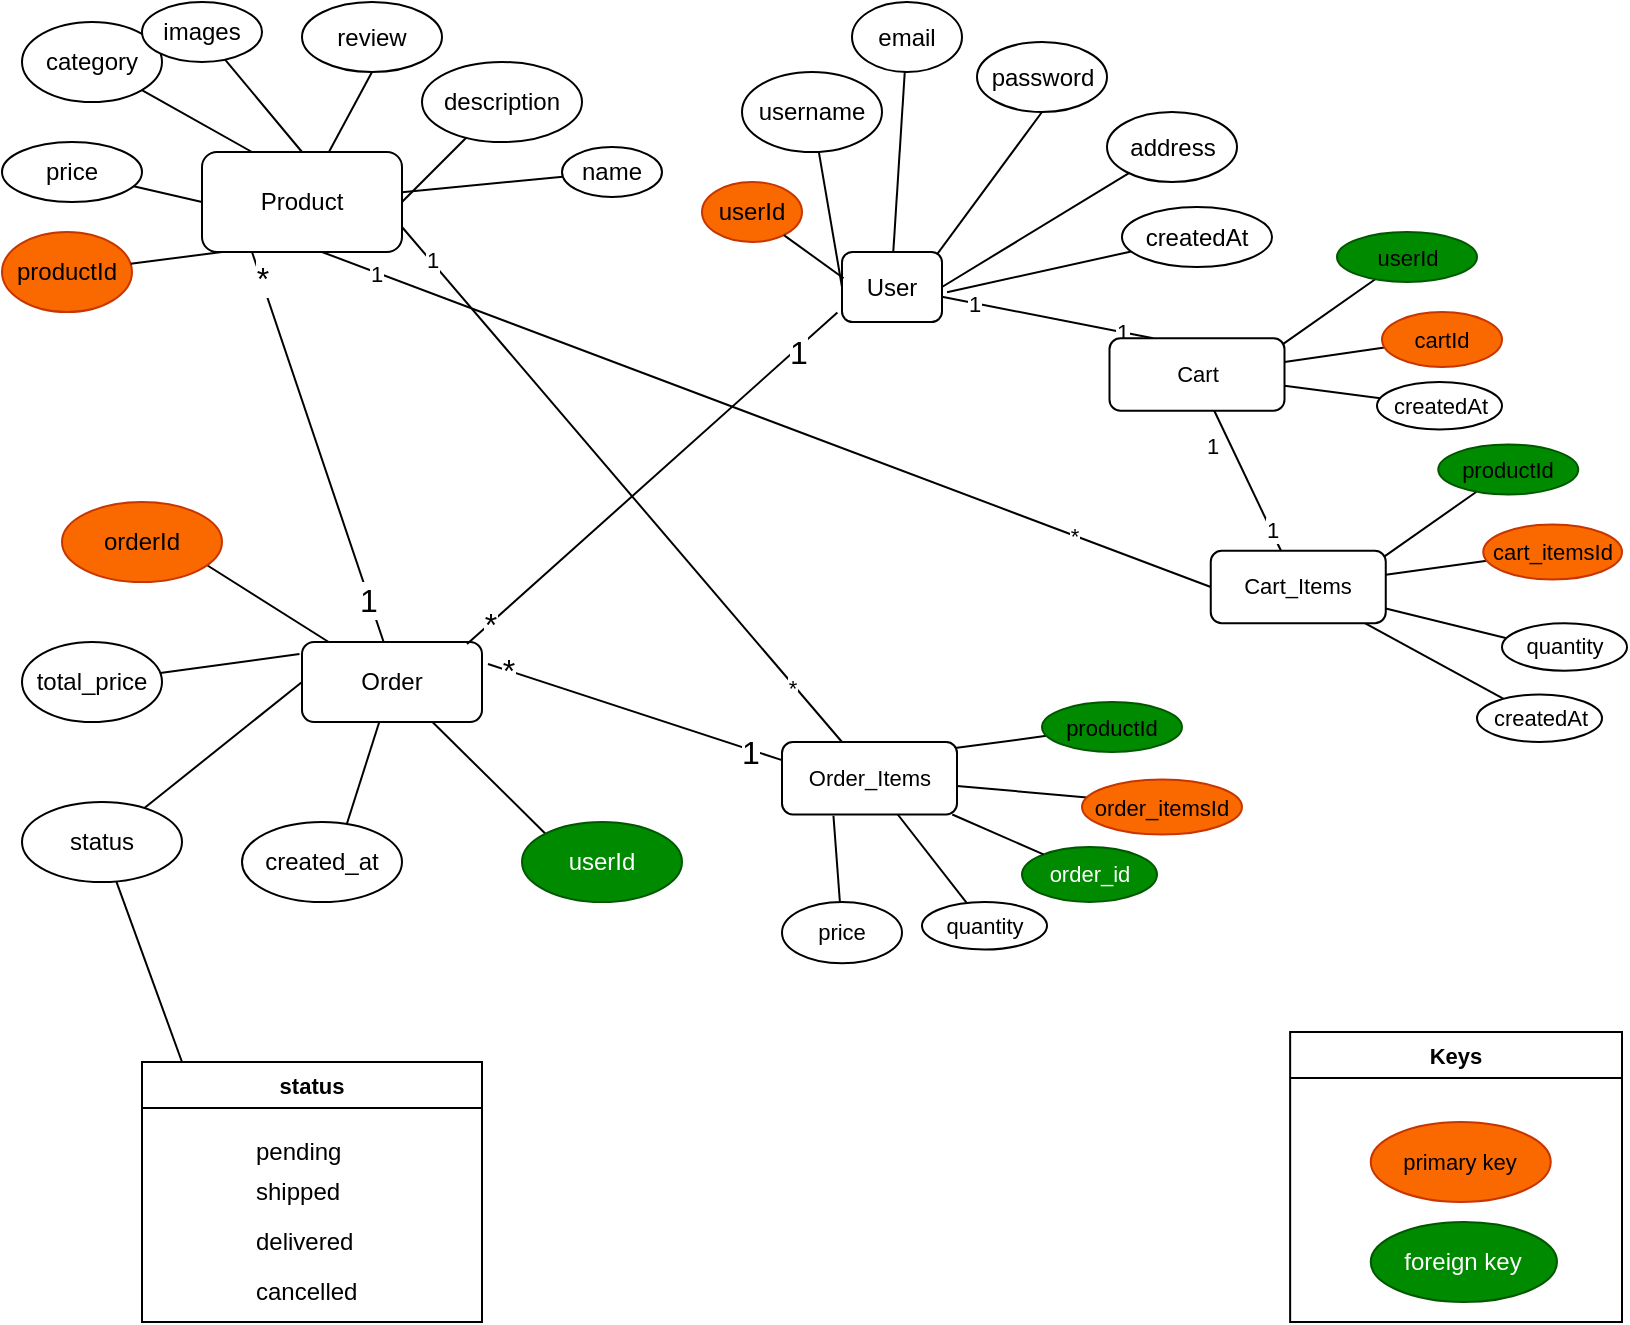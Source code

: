 <mxfile>
    <diagram id="LRLXt9Wnxb4k6sPe7vw1" name="Page-1">
        <mxGraphModel dx="1046" dy="702" grid="1" gridSize="10" guides="1" tooltips="1" connect="1" arrows="1" fold="1" page="1" pageScale="1" pageWidth="850" pageHeight="1100" background="none" math="0" shadow="0">
            <root>
                <mxCell id="0"/>
                <mxCell id="1" parent="0"/>
                <mxCell id="14" style="edgeStyle=none;html=1;entryX=0.5;entryY=1;entryDx=0;entryDy=0;endArrow=none;endFill=0;" parent="1" source="2" target="11" edge="1">
                    <mxGeometry relative="1" as="geometry"/>
                </mxCell>
                <mxCell id="2" value="Product" style="rounded=1;whiteSpace=wrap;html=1;labelBackgroundColor=default;" parent="1" vertex="1">
                    <mxGeometry x="100" y="85" width="100" height="50" as="geometry"/>
                </mxCell>
                <mxCell id="18" style="edgeStyle=none;shape=connector;rounded=1;html=1;entryX=0.25;entryY=0;entryDx=0;entryDy=0;strokeColor=default;align=center;verticalAlign=middle;fontFamily=Helvetica;fontSize=11;fontColor=default;labelBackgroundColor=default;endArrow=none;endFill=0;" parent="1" source="5" target="2" edge="1">
                    <mxGeometry relative="1" as="geometry"/>
                </mxCell>
                <mxCell id="5" value="category" style="ellipse;whiteSpace=wrap;html=1;" parent="1" vertex="1">
                    <mxGeometry x="10" y="20" width="70" height="40" as="geometry"/>
                </mxCell>
                <mxCell id="8" value="images" style="ellipse;whiteSpace=wrap;html=1;" parent="1" vertex="1">
                    <mxGeometry x="70" y="10" width="60" height="30" as="geometry"/>
                </mxCell>
                <mxCell id="19" style="edgeStyle=none;shape=connector;rounded=1;html=1;entryX=0;entryY=0.5;entryDx=0;entryDy=0;strokeColor=default;align=center;verticalAlign=middle;fontFamily=Helvetica;fontSize=11;fontColor=default;labelBackgroundColor=default;endArrow=none;endFill=0;" parent="1" source="9" target="2" edge="1">
                    <mxGeometry relative="1" as="geometry"/>
                </mxCell>
                <mxCell id="9" value="price" style="ellipse;whiteSpace=wrap;html=1;" parent="1" vertex="1">
                    <mxGeometry y="80" width="70" height="30" as="geometry"/>
                </mxCell>
                <mxCell id="20" style="edgeStyle=none;shape=connector;rounded=1;html=1;entryX=1;entryY=0.5;entryDx=0;entryDy=0;strokeColor=default;align=center;verticalAlign=middle;fontFamily=Helvetica;fontSize=11;fontColor=default;labelBackgroundColor=default;endArrow=none;endFill=0;" parent="1" source="10" target="2" edge="1">
                    <mxGeometry relative="1" as="geometry">
                        <Array as="points"/>
                    </mxGeometry>
                </mxCell>
                <mxCell id="10" value="description" style="ellipse;whiteSpace=wrap;html=1;" parent="1" vertex="1">
                    <mxGeometry x="210" y="40" width="80" height="40" as="geometry"/>
                </mxCell>
                <mxCell id="11" value="review" style="ellipse;whiteSpace=wrap;html=1;" parent="1" vertex="1">
                    <mxGeometry x="150" y="10" width="70" height="35" as="geometry"/>
                </mxCell>
                <mxCell id="17" style="edgeStyle=none;shape=connector;rounded=1;html=1;strokeColor=default;align=center;verticalAlign=middle;fontFamily=Helvetica;fontSize=11;fontColor=default;labelBackgroundColor=default;endArrow=none;endFill=0;entryX=0.5;entryY=0;entryDx=0;entryDy=0;" parent="1" source="8" target="2" edge="1">
                    <mxGeometry relative="1" as="geometry">
                        <mxPoint x="181" y="120" as="targetPoint"/>
                    </mxGeometry>
                </mxCell>
                <mxCell id="22" style="edgeStyle=none;shape=connector;rounded=1;html=1;strokeColor=default;align=center;verticalAlign=middle;fontFamily=Helvetica;fontSize=11;fontColor=default;labelBackgroundColor=default;endArrow=none;endFill=0;" parent="1" source="21" target="2" edge="1">
                    <mxGeometry relative="1" as="geometry"/>
                </mxCell>
                <mxCell id="21" value="name" style="ellipse;whiteSpace=wrap;html=1;" parent="1" vertex="1">
                    <mxGeometry x="280" y="82.5" width="50" height="25" as="geometry"/>
                </mxCell>
                <mxCell id="23" style="edgeStyle=none;html=1;entryX=0.5;entryY=1;entryDx=0;entryDy=0;endArrow=none;endFill=0;" parent="1" source="24" target="32" edge="1">
                    <mxGeometry relative="1" as="geometry"/>
                </mxCell>
                <mxCell id="67" style="edgeStyle=none;shape=connector;rounded=1;html=1;strokeColor=default;align=center;verticalAlign=middle;fontFamily=Helvetica;fontSize=11;fontColor=default;labelBackgroundColor=default;endArrow=none;endFill=0;" parent="1" source="24" edge="1">
                    <mxGeometry relative="1" as="geometry">
                        <mxPoint x="100" y="290" as="targetPoint"/>
                    </mxGeometry>
                </mxCell>
                <mxCell id="70" style="edgeStyle=none;shape=connector;rounded=1;html=1;entryX=0;entryY=0;entryDx=0;entryDy=0;strokeColor=default;align=center;verticalAlign=middle;fontFamily=Helvetica;fontSize=11;fontColor=default;labelBackgroundColor=default;endArrow=none;endFill=0;" parent="1" source="24" target="69" edge="1">
                    <mxGeometry relative="1" as="geometry"/>
                </mxCell>
                <mxCell id="24" value="Order" style="rounded=1;whiteSpace=wrap;html=1;labelBackgroundColor=default;" parent="1" vertex="1">
                    <mxGeometry x="150" y="330" width="90" height="40" as="geometry"/>
                </mxCell>
                <mxCell id="25" style="edgeStyle=none;shape=connector;rounded=1;html=1;entryX=-0.014;entryY=0.151;entryDx=0;entryDy=0;strokeColor=default;align=center;verticalAlign=middle;fontFamily=Helvetica;fontSize=11;fontColor=default;labelBackgroundColor=default;endArrow=none;endFill=0;entryPerimeter=0;" parent="1" source="26" target="24" edge="1">
                    <mxGeometry relative="1" as="geometry"/>
                </mxCell>
                <mxCell id="26" value="total_price" style="ellipse;whiteSpace=wrap;html=1;" parent="1" vertex="1">
                    <mxGeometry x="10" y="330" width="70" height="40" as="geometry"/>
                </mxCell>
                <mxCell id="28" style="edgeStyle=none;shape=connector;rounded=1;html=1;entryX=0;entryY=0.5;entryDx=0;entryDy=0;strokeColor=default;align=center;verticalAlign=middle;fontFamily=Helvetica;fontSize=11;fontColor=default;labelBackgroundColor=default;endArrow=none;endFill=0;" parent="1" source="29" target="24" edge="1">
                    <mxGeometry relative="1" as="geometry"/>
                </mxCell>
                <mxCell id="38" style="edgeStyle=none;shape=connector;rounded=1;html=1;strokeColor=default;align=center;verticalAlign=middle;fontFamily=Helvetica;fontSize=11;fontColor=default;labelBackgroundColor=default;endArrow=none;endFill=0;" parent="1" source="29" edge="1">
                    <mxGeometry relative="1" as="geometry">
                        <mxPoint x="90" y="540" as="targetPoint"/>
                    </mxGeometry>
                </mxCell>
                <mxCell id="29" value="status" style="ellipse;whiteSpace=wrap;html=1;" parent="1" vertex="1">
                    <mxGeometry x="10" y="410" width="80" height="40" as="geometry"/>
                </mxCell>
                <mxCell id="32" value="created_at" style="ellipse;whiteSpace=wrap;html=1;" parent="1" vertex="1">
                    <mxGeometry x="120" y="420" width="80" height="40" as="geometry"/>
                </mxCell>
                <mxCell id="35" style="edgeStyle=none;shape=connector;rounded=1;html=1;entryX=0.454;entryY=0.003;entryDx=0;entryDy=0;entryPerimeter=0;strokeColor=default;align=center;verticalAlign=middle;fontFamily=Helvetica;fontSize=11;fontColor=default;labelBackgroundColor=default;endArrow=none;endFill=0;exitX=0.25;exitY=1;exitDx=0;exitDy=0;" parent="1" source="2" target="24" edge="1">
                    <mxGeometry relative="1" as="geometry"/>
                </mxCell>
                <mxCell id="36" value="&lt;font style=&quot;font-size: 16px;&quot;&gt;1&lt;/font&gt;" style="edgeLabel;html=1;align=center;verticalAlign=middle;resizable=0;points=[];fontFamily=Helvetica;fontSize=11;fontColor=default;labelBackgroundColor=default;" parent="35" vertex="1" connectable="0">
                    <mxGeometry x="0.779" y="-1" relative="1" as="geometry">
                        <mxPoint as="offset"/>
                    </mxGeometry>
                </mxCell>
                <mxCell id="37" value="&lt;font style=&quot;font-size: 16px;&quot;&gt;*&lt;/font&gt;" style="edgeLabel;html=1;align=center;verticalAlign=middle;resizable=0;points=[];fontFamily=Helvetica;fontSize=11;fontColor=default;labelBackgroundColor=default;" parent="35" vertex="1" connectable="0">
                    <mxGeometry x="-0.875" y="1" relative="1" as="geometry">
                        <mxPoint y="1" as="offset"/>
                    </mxGeometry>
                </mxCell>
                <mxCell id="39" value="status" style="swimlane;whiteSpace=wrap;html=1;fontFamily=Helvetica;fontSize=11;fontColor=default;labelBackgroundColor=default;" parent="1" vertex="1">
                    <mxGeometry x="70" y="540" width="170" height="130" as="geometry">
                        <mxRectangle x="70" y="540" width="70" height="30" as="alternateBounds"/>
                    </mxGeometry>
                </mxCell>
                <mxCell id="41" value="" style="shape=table;startSize=0;container=1;collapsible=0;childLayout=tableLayout;fontSize=11;fillColor=none;strokeColor=none;fontFamily=Helvetica;fontColor=default;labelBackgroundColor=default;" parent="39" vertex="1">
                    <mxGeometry x="50" y="35" width="60" height="85" as="geometry"/>
                </mxCell>
                <mxCell id="42" value="" style="shape=tableRow;horizontal=0;startSize=0;swimlaneHead=0;swimlaneBody=0;strokeColor=inherit;top=0;left=0;bottom=0;right=0;collapsible=0;dropTarget=0;fillColor=none;points=[[0,0.5],[1,0.5]];portConstraint=eastwest;fontSize=16;fontFamily=Helvetica;fontColor=default;labelBackgroundColor=default;" parent="41" vertex="1">
                    <mxGeometry width="60" height="20" as="geometry"/>
                </mxCell>
                <mxCell id="43" value="pending" style="shape=partialRectangle;html=1;whiteSpace=wrap;connectable=0;strokeColor=inherit;overflow=hidden;fillColor=none;top=0;left=0;bottom=0;right=0;pointerEvents=1;fontSize=12;align=left;spacingLeft=5;fontFamily=Helvetica;fontColor=default;labelBackgroundColor=default;" parent="42" vertex="1">
                    <mxGeometry width="60" height="20" as="geometry">
                        <mxRectangle width="60" height="20" as="alternateBounds"/>
                    </mxGeometry>
                </mxCell>
                <mxCell id="44" value="" style="shape=tableRow;horizontal=0;startSize=0;swimlaneHead=0;swimlaneBody=0;strokeColor=inherit;top=0;left=0;bottom=0;right=0;collapsible=0;dropTarget=0;fillColor=none;points=[[0,0.5],[1,0.5]];portConstraint=eastwest;fontSize=16;fontFamily=Helvetica;fontColor=default;labelBackgroundColor=default;" parent="41" vertex="1">
                    <mxGeometry y="20" width="60" height="20" as="geometry"/>
                </mxCell>
                <mxCell id="45" value="shipped" style="shape=partialRectangle;html=1;whiteSpace=wrap;connectable=0;strokeColor=inherit;overflow=hidden;fillColor=none;top=0;left=0;bottom=0;right=0;pointerEvents=1;fontSize=12;align=left;spacingLeft=5;fontFamily=Helvetica;fontColor=default;labelBackgroundColor=default;" parent="44" vertex="1">
                    <mxGeometry width="60" height="20" as="geometry">
                        <mxRectangle width="60" height="20" as="alternateBounds"/>
                    </mxGeometry>
                </mxCell>
                <mxCell id="46" value="" style="shape=tableRow;horizontal=0;startSize=0;swimlaneHead=0;swimlaneBody=0;strokeColor=inherit;top=0;left=0;bottom=0;right=0;collapsible=0;dropTarget=0;fillColor=none;points=[[0,0.5],[1,0.5]];portConstraint=eastwest;fontSize=16;fontFamily=Helvetica;fontColor=default;labelBackgroundColor=default;" parent="41" vertex="1">
                    <mxGeometry y="40" width="60" height="30" as="geometry"/>
                </mxCell>
                <mxCell id="47" value="delivered" style="shape=partialRectangle;html=1;whiteSpace=wrap;connectable=0;strokeColor=inherit;overflow=hidden;fillColor=none;top=0;left=0;bottom=0;right=0;pointerEvents=1;fontSize=12;align=left;spacingLeft=5;fontFamily=Helvetica;fontColor=default;labelBackgroundColor=default;" parent="46" vertex="1">
                    <mxGeometry width="60" height="30" as="geometry">
                        <mxRectangle width="60" height="30" as="alternateBounds"/>
                    </mxGeometry>
                </mxCell>
                <mxCell id="48" style="shape=tableRow;horizontal=0;startSize=0;swimlaneHead=0;swimlaneBody=0;strokeColor=inherit;top=0;left=0;bottom=0;right=0;collapsible=0;dropTarget=0;fillColor=none;points=[[0,0.5],[1,0.5]];portConstraint=eastwest;fontSize=16;fontFamily=Helvetica;fontColor=default;labelBackgroundColor=default;" parent="41" vertex="1">
                    <mxGeometry y="70" width="60" height="15" as="geometry"/>
                </mxCell>
                <mxCell id="49" value="cancelled" style="shape=partialRectangle;html=1;whiteSpace=wrap;connectable=0;strokeColor=inherit;overflow=hidden;fillColor=none;top=0;left=0;bottom=0;right=0;pointerEvents=1;fontSize=12;align=left;spacingLeft=5;fontFamily=Helvetica;fontColor=default;labelBackgroundColor=default;" parent="48" vertex="1">
                    <mxGeometry width="60" height="15" as="geometry">
                        <mxRectangle width="60" height="15" as="alternateBounds"/>
                    </mxGeometry>
                </mxCell>
                <mxCell id="50" style="edgeStyle=none;html=1;entryX=0.5;entryY=1;entryDx=0;entryDy=0;endArrow=none;endFill=0;" parent="1" target="58" edge="1">
                    <mxGeometry relative="1" as="geometry">
                        <mxPoint x="461" y="145" as="sourcePoint"/>
                    </mxGeometry>
                </mxCell>
                <mxCell id="53" value="email" style="ellipse;whiteSpace=wrap;html=1;" parent="1" vertex="1">
                    <mxGeometry x="425" y="10" width="55" height="35" as="geometry"/>
                </mxCell>
                <mxCell id="54" style="edgeStyle=none;shape=connector;rounded=1;html=1;entryX=0;entryY=0.5;entryDx=0;entryDy=0;strokeColor=default;align=center;verticalAlign=middle;fontFamily=Helvetica;fontSize=11;fontColor=default;labelBackgroundColor=default;endArrow=none;endFill=0;" parent="1" source="55" target="62" edge="1">
                    <mxGeometry relative="1" as="geometry">
                        <mxPoint x="395" y="170" as="targetPoint"/>
                    </mxGeometry>
                </mxCell>
                <mxCell id="55" value="username" style="ellipse;whiteSpace=wrap;html=1;" parent="1" vertex="1">
                    <mxGeometry x="370" y="45" width="70" height="40" as="geometry"/>
                </mxCell>
                <mxCell id="56" style="edgeStyle=none;shape=connector;rounded=1;html=1;entryX=1;entryY=0.5;entryDx=0;entryDy=0;strokeColor=default;align=center;verticalAlign=middle;fontFamily=Helvetica;fontSize=11;fontColor=default;labelBackgroundColor=default;endArrow=none;endFill=0;" parent="1" source="57" target="62" edge="1">
                    <mxGeometry relative="1" as="geometry">
                        <mxPoint x="495" y="170" as="targetPoint"/>
                        <Array as="points"/>
                    </mxGeometry>
                </mxCell>
                <mxCell id="57" value="address" style="ellipse;whiteSpace=wrap;html=1;" parent="1" vertex="1">
                    <mxGeometry x="552.5" y="65" width="65" height="35" as="geometry"/>
                </mxCell>
                <mxCell id="58" value="password" style="ellipse;whiteSpace=wrap;html=1;" parent="1" vertex="1">
                    <mxGeometry x="487.5" y="30" width="65" height="35" as="geometry"/>
                </mxCell>
                <mxCell id="59" style="edgeStyle=none;shape=connector;rounded=1;html=1;strokeColor=default;align=center;verticalAlign=middle;fontFamily=Helvetica;fontSize=11;fontColor=default;labelBackgroundColor=default;endArrow=none;endFill=0;entryX=0.5;entryY=0;entryDx=0;entryDy=0;" parent="1" source="53" edge="1">
                    <mxGeometry relative="1" as="geometry">
                        <mxPoint x="445" y="145" as="targetPoint"/>
                    </mxGeometry>
                </mxCell>
                <mxCell id="60" style="edgeStyle=none;shape=connector;rounded=1;html=1;strokeColor=default;align=center;verticalAlign=middle;fontFamily=Helvetica;fontSize=11;fontColor=default;labelBackgroundColor=default;endArrow=none;endFill=0;entryX=1.05;entryY=0.576;entryDx=0;entryDy=0;entryPerimeter=0;" parent="1" source="61" target="62" edge="1">
                    <mxGeometry relative="1" as="geometry">
                        <mxPoint x="495" y="170" as="targetPoint"/>
                    </mxGeometry>
                </mxCell>
                <mxCell id="61" value="createdAt" style="ellipse;whiteSpace=wrap;html=1;" parent="1" vertex="1">
                    <mxGeometry x="560" y="112.5" width="75" height="30" as="geometry"/>
                </mxCell>
                <mxCell id="95" style="edgeStyle=none;shape=connector;rounded=1;html=1;entryX=0.25;entryY=0;entryDx=0;entryDy=0;strokeColor=default;align=center;verticalAlign=middle;fontFamily=Helvetica;fontSize=11;fontColor=default;labelBackgroundColor=default;endArrow=none;endFill=0;" parent="1" source="62" target="86" edge="1">
                    <mxGeometry relative="1" as="geometry"/>
                </mxCell>
                <mxCell id="96" value="1" style="edgeLabel;html=1;align=center;verticalAlign=middle;resizable=0;points=[];fontFamily=Helvetica;fontSize=11;fontColor=default;labelBackgroundColor=default;" parent="95" vertex="1" connectable="0">
                    <mxGeometry x="-0.486" y="2" relative="1" as="geometry">
                        <mxPoint x="-12" as="offset"/>
                    </mxGeometry>
                </mxCell>
                <mxCell id="97" value="1" style="edgeLabel;html=1;align=center;verticalAlign=middle;resizable=0;points=[];fontFamily=Helvetica;fontSize=11;fontColor=default;labelBackgroundColor=default;" parent="95" vertex="1" connectable="0">
                    <mxGeometry x="0.693" relative="1" as="geometry">
                        <mxPoint as="offset"/>
                    </mxGeometry>
                </mxCell>
                <mxCell id="62" value="User" style="rounded=1;whiteSpace=wrap;html=1;labelBackgroundColor=default;" parent="1" vertex="1">
                    <mxGeometry x="420" y="135" width="50" height="35" as="geometry"/>
                </mxCell>
                <mxCell id="63" value="userId" style="ellipse;whiteSpace=wrap;html=1;fillColor=#fa6800;fontColor=#000000;strokeColor=#C73500;" parent="1" vertex="1">
                    <mxGeometry x="350" y="100" width="50" height="30" as="geometry"/>
                </mxCell>
                <mxCell id="65" value="productId" style="ellipse;whiteSpace=wrap;html=1;fillColor=#fa6800;fontColor=#000000;strokeColor=#C73500;" parent="1" vertex="1">
                    <mxGeometry y="125" width="65" height="40" as="geometry"/>
                </mxCell>
                <mxCell id="66" style="edgeStyle=none;shape=connector;rounded=1;html=1;entryX=0.1;entryY=1;entryDx=0;entryDy=0;entryPerimeter=0;strokeColor=default;align=center;verticalAlign=middle;fontFamily=Helvetica;fontSize=11;fontColor=default;labelBackgroundColor=default;endArrow=none;endFill=0;" parent="1" source="65" target="2" edge="1">
                    <mxGeometry relative="1" as="geometry"/>
                </mxCell>
                <mxCell id="68" value="orderId" style="ellipse;whiteSpace=wrap;html=1;fillColor=#fa6800;fontColor=#000000;strokeColor=#C73500;" parent="1" vertex="1">
                    <mxGeometry x="30" y="260" width="80" height="40" as="geometry"/>
                </mxCell>
                <mxCell id="69" value="userId" style="ellipse;whiteSpace=wrap;html=1;fillColor=#008a00;fontColor=#ffffff;strokeColor=#005700;" parent="1" vertex="1">
                    <mxGeometry x="260" y="420" width="80" height="40" as="geometry"/>
                </mxCell>
                <mxCell id="72" style="edgeStyle=none;shape=connector;rounded=1;html=1;strokeColor=default;align=center;verticalAlign=middle;fontFamily=Helvetica;fontSize=11;fontColor=default;labelBackgroundColor=default;endArrow=none;endFill=0;" parent="1" source="71" edge="1">
                    <mxGeometry relative="1" as="geometry">
                        <mxPoint x="578.043" y="410.876" as="targetPoint"/>
                    </mxGeometry>
                </mxCell>
                <mxCell id="80" style="edgeStyle=none;shape=connector;rounded=1;html=1;strokeColor=default;align=center;verticalAlign=middle;fontFamily=Helvetica;fontSize=11;fontColor=default;labelBackgroundColor=default;endArrow=none;endFill=0;" parent="1" source="71" target="79" edge="1">
                    <mxGeometry relative="1" as="geometry"/>
                </mxCell>
                <mxCell id="71" value="Order_Items" style="rounded=1;whiteSpace=wrap;html=1;labelBackgroundColor=default;fontFamily=Helvetica;fontSize=11;fontColor=default;" parent="1" vertex="1">
                    <mxGeometry x="390" y="380" width="87.5" height="36.25" as="geometry"/>
                </mxCell>
                <mxCell id="73" value="order_itemsId" style="ellipse;whiteSpace=wrap;html=1;fontFamily=Helvetica;fontSize=11;fontColor=#000000;labelBackgroundColor=none;fillColor=#fa6800;strokeColor=#C73500;" parent="1" vertex="1">
                    <mxGeometry x="540" y="398.75" width="80" height="27.5" as="geometry"/>
                </mxCell>
                <mxCell id="74" style="edgeStyle=none;shape=connector;rounded=1;html=1;strokeColor=default;align=center;verticalAlign=middle;fontFamily=Helvetica;fontSize=11;fontColor=default;labelBackgroundColor=default;endArrow=none;endFill=0;exitX=0.989;exitY=0.084;exitDx=0;exitDy=0;exitPerimeter=0;" parent="1" source="71" target="75" edge="1">
                    <mxGeometry relative="1" as="geometry">
                        <mxPoint x="552.5" y="486.25" as="targetPoint"/>
                        <mxPoint x="487.5" y="487.25" as="sourcePoint"/>
                    </mxGeometry>
                </mxCell>
                <mxCell id="75" value="productId" style="ellipse;whiteSpace=wrap;html=1;fontFamily=Helvetica;fontSize=11;fontColor=light-dark(#000000,#000000);labelBackgroundColor=none;fillColor=#008a00;strokeColor=#005700;" parent="1" vertex="1">
                    <mxGeometry x="520" y="360" width="70" height="25" as="geometry"/>
                </mxCell>
                <mxCell id="76" value="order_id" style="ellipse;whiteSpace=wrap;html=1;fontFamily=Helvetica;fontSize=11;fontColor=#ffffff;labelBackgroundColor=none;fillColor=#008a00;strokeColor=#005700;" parent="1" vertex="1">
                    <mxGeometry x="510" y="432.5" width="67.5" height="27.5" as="geometry"/>
                </mxCell>
                <mxCell id="77" style="edgeStyle=none;shape=connector;rounded=1;html=1;strokeColor=default;align=center;verticalAlign=middle;fontFamily=Helvetica;fontSize=11;fontColor=default;labelBackgroundColor=default;endArrow=none;endFill=0;" parent="1" source="71" target="76" edge="1">
                    <mxGeometry relative="1" as="geometry">
                        <mxPoint x="392.5" y="471.25" as="targetPoint"/>
                        <mxPoint x="327.5" y="472.25" as="sourcePoint"/>
                    </mxGeometry>
                </mxCell>
                <mxCell id="79" value="quantity" style="ellipse;whiteSpace=wrap;html=1;fontFamily=Helvetica;fontSize=11;fontColor=default;labelBackgroundColor=default;" parent="1" vertex="1">
                    <mxGeometry x="460" y="460" width="62.5" height="23.75" as="geometry"/>
                </mxCell>
                <mxCell id="82" style="edgeStyle=none;shape=connector;rounded=1;html=1;entryX=0.294;entryY=1.017;entryDx=0;entryDy=0;strokeColor=default;align=center;verticalAlign=middle;fontFamily=Helvetica;fontSize=11;fontColor=default;labelBackgroundColor=default;endArrow=none;endFill=0;entryPerimeter=0;" parent="1" source="81" target="71" edge="1">
                    <mxGeometry relative="1" as="geometry"/>
                </mxCell>
                <mxCell id="81" value="price" style="ellipse;whiteSpace=wrap;html=1;fontFamily=Helvetica;fontSize=11;fontColor=default;labelBackgroundColor=default;" parent="1" vertex="1">
                    <mxGeometry x="390" y="460" width="60" height="30.63" as="geometry"/>
                </mxCell>
                <mxCell id="83" style="edgeStyle=none;shape=connector;rounded=1;html=1;entryX=0.016;entryY=0.375;entryDx=0;entryDy=0;entryPerimeter=0;strokeColor=default;align=center;verticalAlign=middle;fontFamily=Helvetica;fontSize=11;fontColor=default;labelBackgroundColor=default;endArrow=none;endFill=0;" parent="1" source="63" target="62" edge="1">
                    <mxGeometry relative="1" as="geometry"/>
                </mxCell>
                <mxCell id="84" style="edgeStyle=none;shape=connector;rounded=1;html=1;strokeColor=default;align=center;verticalAlign=middle;fontFamily=Helvetica;fontSize=11;fontColor=default;labelBackgroundColor=default;endArrow=none;endFill=0;" parent="1" source="86" target="87" edge="1">
                    <mxGeometry relative="1" as="geometry">
                        <mxPoint x="718.043" y="240.246" as="targetPoint"/>
                    </mxGeometry>
                </mxCell>
                <mxCell id="85" style="edgeStyle=none;shape=connector;rounded=1;html=1;strokeColor=default;align=center;verticalAlign=middle;fontFamily=Helvetica;fontSize=11;fontColor=default;labelBackgroundColor=default;endArrow=none;endFill=0;" parent="1" source="86" target="92" edge="1">
                    <mxGeometry relative="1" as="geometry"/>
                </mxCell>
                <mxCell id="86" value="Cart" style="rounded=1;whiteSpace=wrap;html=1;labelBackgroundColor=default;fontFamily=Helvetica;fontSize=11;fontColor=default;" parent="1" vertex="1">
                    <mxGeometry x="553.75" y="178.12" width="87.5" height="36.25" as="geometry"/>
                </mxCell>
                <mxCell id="87" value="cartId" style="ellipse;whiteSpace=wrap;html=1;fontFamily=Helvetica;fontSize=11;fontColor=#000000;labelBackgroundColor=none;fillColor=#fa6800;strokeColor=#C73500;" parent="1" vertex="1">
                    <mxGeometry x="690" y="165" width="60" height="27.5" as="geometry"/>
                </mxCell>
                <mxCell id="88" style="edgeStyle=none;shape=connector;rounded=1;html=1;strokeColor=default;align=center;verticalAlign=middle;fontFamily=Helvetica;fontSize=11;fontColor=default;labelBackgroundColor=default;endArrow=none;endFill=0;exitX=0.989;exitY=0.084;exitDx=0;exitDy=0;exitPerimeter=0;" parent="1" source="86" target="89" edge="1">
                    <mxGeometry relative="1" as="geometry">
                        <mxPoint x="692.5" y="315.62" as="targetPoint"/>
                        <mxPoint x="627.5" y="316.62" as="sourcePoint"/>
                    </mxGeometry>
                </mxCell>
                <mxCell id="89" value="userId" style="ellipse;whiteSpace=wrap;html=1;fontFamily=Helvetica;fontSize=11;fontColor=light-dark(#000000,#000000);labelBackgroundColor=none;fillColor=#008a00;strokeColor=#005700;" parent="1" vertex="1">
                    <mxGeometry x="667.5" y="125" width="70" height="25" as="geometry"/>
                </mxCell>
                <mxCell id="92" value="createdAt" style="ellipse;whiteSpace=wrap;html=1;fontFamily=Helvetica;fontSize=11;fontColor=default;labelBackgroundColor=default;" parent="1" vertex="1">
                    <mxGeometry x="687.5" y="200" width="62.5" height="23.75" as="geometry"/>
                </mxCell>
                <mxCell id="99" style="edgeStyle=none;shape=connector;rounded=1;html=1;strokeColor=default;align=center;verticalAlign=middle;fontFamily=Helvetica;fontSize=11;fontColor=default;labelBackgroundColor=default;endArrow=none;endFill=0;" parent="1" source="105" target="103" edge="1">
                    <mxGeometry relative="1" as="geometry">
                        <mxPoint x="768.673" y="346.496" as="targetPoint"/>
                    </mxGeometry>
                </mxCell>
                <mxCell id="100" style="edgeStyle=none;shape=connector;rounded=1;html=1;strokeColor=default;align=center;verticalAlign=middle;fontFamily=Helvetica;fontSize=11;fontColor=default;labelBackgroundColor=default;endArrow=none;endFill=0;" parent="1" source="105" target="104" edge="1">
                    <mxGeometry relative="1" as="geometry"/>
                </mxCell>
                <mxCell id="101" style="edgeStyle=none;shape=connector;rounded=1;html=1;strokeColor=default;align=center;verticalAlign=middle;fontFamily=Helvetica;fontSize=11;fontColor=default;labelBackgroundColor=default;endArrow=none;endFill=0;exitX=0.989;exitY=0.084;exitDx=0;exitDy=0;exitPerimeter=0;" parent="1" source="105" target="102" edge="1">
                    <mxGeometry relative="1" as="geometry">
                        <mxPoint x="743.13" y="421.87" as="targetPoint"/>
                        <mxPoint x="678.13" y="422.87" as="sourcePoint"/>
                    </mxGeometry>
                </mxCell>
                <mxCell id="102" value="productId" style="ellipse;whiteSpace=wrap;html=1;fontFamily=Helvetica;fontSize=11;fontColor=light-dark(#000000,#000000);labelBackgroundColor=none;fillColor=#008a00;strokeColor=#005700;" parent="1" vertex="1">
                    <mxGeometry x="718.13" y="231.25" width="70" height="25" as="geometry"/>
                </mxCell>
                <mxCell id="103" value="cart_itemsId" style="ellipse;whiteSpace=wrap;html=1;fontFamily=Helvetica;fontSize=11;fontColor=#000000;labelBackgroundColor=none;fillColor=#fa6800;strokeColor=#C73500;" parent="1" vertex="1">
                    <mxGeometry x="740.63" y="271.25" width="69.37" height="27.5" as="geometry"/>
                </mxCell>
                <mxCell id="104" value="createdAt" style="ellipse;whiteSpace=wrap;html=1;fontFamily=Helvetica;fontSize=11;fontColor=default;labelBackgroundColor=default;" parent="1" vertex="1">
                    <mxGeometry x="737.5" y="356.25" width="62.5" height="23.75" as="geometry"/>
                </mxCell>
                <mxCell id="106" style="edgeStyle=none;shape=connector;rounded=1;html=1;strokeColor=default;align=center;verticalAlign=middle;fontFamily=Helvetica;fontSize=11;fontColor=default;labelBackgroundColor=default;endArrow=none;endFill=0;" parent="1" source="105" edge="1">
                    <mxGeometry relative="1" as="geometry">
                        <mxPoint x="760" y="330" as="targetPoint"/>
                    </mxGeometry>
                </mxCell>
                <mxCell id="105" value="Cart_Items" style="rounded=1;whiteSpace=wrap;html=1;labelBackgroundColor=default;fontFamily=Helvetica;fontSize=11;fontColor=default;" parent="1" vertex="1">
                    <mxGeometry x="604.38" y="284.37" width="87.5" height="36.25" as="geometry"/>
                </mxCell>
                <mxCell id="107" value="quantity" style="ellipse;whiteSpace=wrap;html=1;fontFamily=Helvetica;fontSize=11;fontColor=default;labelBackgroundColor=default;" parent="1" vertex="1">
                    <mxGeometry x="750" y="320.62" width="62.5" height="23.75" as="geometry"/>
                </mxCell>
                <mxCell id="109" style="edgeStyle=none;shape=connector;rounded=1;html=1;entryX=-0.046;entryY=0.865;entryDx=0;entryDy=0;entryPerimeter=0;strokeColor=default;align=center;verticalAlign=middle;fontFamily=Helvetica;fontSize=11;fontColor=default;labelBackgroundColor=default;endArrow=none;endFill=0;exitX=0.917;exitY=0.025;exitDx=0;exitDy=0;exitPerimeter=0;" parent="1" source="24" target="62" edge="1">
                    <mxGeometry relative="1" as="geometry">
                        <mxPoint x="330" y="220" as="sourcePoint"/>
                        <mxPoint x="201" y="340" as="targetPoint"/>
                    </mxGeometry>
                </mxCell>
                <mxCell id="110" value="&lt;font style=&quot;font-size: 16px;&quot;&gt;1&lt;/font&gt;" style="edgeLabel;html=1;align=center;verticalAlign=middle;resizable=0;points=[];fontFamily=Helvetica;fontSize=11;fontColor=default;labelBackgroundColor=default;" parent="109" vertex="1" connectable="0">
                    <mxGeometry x="0.779" y="-1" relative="1" as="geometry">
                        <mxPoint as="offset"/>
                    </mxGeometry>
                </mxCell>
                <mxCell id="111" value="&lt;font style=&quot;font-size: 16px;&quot;&gt;*&lt;/font&gt;" style="edgeLabel;html=1;align=center;verticalAlign=middle;resizable=0;points=[];fontFamily=Helvetica;fontSize=11;fontColor=default;labelBackgroundColor=default;" parent="109" vertex="1" connectable="0">
                    <mxGeometry x="-0.875" y="1" relative="1" as="geometry">
                        <mxPoint y="1" as="offset"/>
                    </mxGeometry>
                </mxCell>
                <mxCell id="112" style="edgeStyle=none;shape=connector;rounded=1;html=1;entryX=0;entryY=0.25;entryDx=0;entryDy=0;strokeColor=default;align=center;verticalAlign=middle;fontFamily=Helvetica;fontSize=11;fontColor=default;labelBackgroundColor=default;endArrow=none;endFill=0;exitX=0.917;exitY=0.025;exitDx=0;exitDy=0;exitPerimeter=0;" parent="1" target="71" edge="1">
                    <mxGeometry relative="1" as="geometry">
                        <mxPoint x="243" y="341" as="sourcePoint"/>
                        <mxPoint x="428" y="175" as="targetPoint"/>
                    </mxGeometry>
                </mxCell>
                <mxCell id="113" value="&lt;font style=&quot;font-size: 16px;&quot;&gt;1&lt;/font&gt;" style="edgeLabel;html=1;align=center;verticalAlign=middle;resizable=0;points=[];fontFamily=Helvetica;fontSize=11;fontColor=default;labelBackgroundColor=default;" parent="112" vertex="1" connectable="0">
                    <mxGeometry x="0.779" y="-1" relative="1" as="geometry">
                        <mxPoint as="offset"/>
                    </mxGeometry>
                </mxCell>
                <mxCell id="114" value="&lt;font style=&quot;font-size: 16px;&quot;&gt;*&lt;/font&gt;" style="edgeLabel;html=1;align=center;verticalAlign=middle;resizable=0;points=[];fontFamily=Helvetica;fontSize=11;fontColor=default;labelBackgroundColor=default;" parent="112" vertex="1" connectable="0">
                    <mxGeometry x="-0.875" y="1" relative="1" as="geometry">
                        <mxPoint y="1" as="offset"/>
                    </mxGeometry>
                </mxCell>
                <mxCell id="115" style="edgeStyle=none;shape=connector;rounded=1;html=1;entryX=0.343;entryY=0;entryDx=0;entryDy=0;strokeColor=default;align=center;verticalAlign=middle;fontFamily=Helvetica;fontSize=11;fontColor=default;labelBackgroundColor=default;endArrow=none;endFill=0;exitX=1;exitY=0.75;exitDx=0;exitDy=0;entryPerimeter=0;" parent="1" source="2" target="71" edge="1">
                    <mxGeometry relative="1" as="geometry">
                        <mxPoint x="253" y="351" as="sourcePoint"/>
                        <mxPoint x="400" y="399" as="targetPoint"/>
                    </mxGeometry>
                </mxCell>
                <mxCell id="116" value="*" style="edgeLabel;html=1;align=center;verticalAlign=middle;resizable=0;points=[];fontFamily=Helvetica;fontSize=11;fontColor=default;labelBackgroundColor=default;" parent="115" vertex="1" connectable="0">
                    <mxGeometry x="0.779" y="-1" relative="1" as="geometry">
                        <mxPoint as="offset"/>
                    </mxGeometry>
                </mxCell>
                <mxCell id="117" value="1" style="edgeLabel;html=1;align=center;verticalAlign=middle;resizable=0;points=[];fontFamily=Helvetica;fontSize=11;fontColor=default;labelBackgroundColor=default;" parent="115" vertex="1" connectable="0">
                    <mxGeometry x="-0.875" y="1" relative="1" as="geometry">
                        <mxPoint y="1" as="offset"/>
                    </mxGeometry>
                </mxCell>
                <mxCell id="118" style="edgeStyle=none;shape=connector;rounded=1;html=1;strokeColor=default;align=center;verticalAlign=middle;fontFamily=Helvetica;fontSize=11;fontColor=default;labelBackgroundColor=default;endArrow=none;endFill=0;" parent="1" source="86" target="105" edge="1">
                    <mxGeometry relative="1" as="geometry">
                        <mxPoint x="480" y="167" as="sourcePoint"/>
                        <mxPoint x="586" y="188" as="targetPoint"/>
                    </mxGeometry>
                </mxCell>
                <mxCell id="119" value="1" style="edgeLabel;html=1;align=center;verticalAlign=middle;resizable=0;points=[];fontFamily=Helvetica;fontSize=11;fontColor=default;labelBackgroundColor=default;" parent="118" vertex="1" connectable="0">
                    <mxGeometry x="-0.486" y="2" relative="1" as="geometry">
                        <mxPoint x="-12" as="offset"/>
                    </mxGeometry>
                </mxCell>
                <mxCell id="120" value="1" style="edgeLabel;html=1;align=center;verticalAlign=middle;resizable=0;points=[];fontFamily=Helvetica;fontSize=11;fontColor=default;labelBackgroundColor=default;" parent="118" vertex="1" connectable="0">
                    <mxGeometry x="0.693" relative="1" as="geometry">
                        <mxPoint as="offset"/>
                    </mxGeometry>
                </mxCell>
                <mxCell id="121" style="edgeStyle=none;shape=connector;rounded=1;html=1;strokeColor=default;align=center;verticalAlign=middle;fontFamily=Helvetica;fontSize=11;fontColor=default;labelBackgroundColor=default;endArrow=none;endFill=0;exitX=0.5;exitY=1;exitDx=0;exitDy=0;entryX=0;entryY=0.5;entryDx=0;entryDy=0;" parent="1" target="105" edge="1">
                    <mxGeometry relative="1" as="geometry">
                        <mxPoint x="160" y="135" as="sourcePoint"/>
                        <mxPoint x="610" y="300" as="targetPoint"/>
                    </mxGeometry>
                </mxCell>
                <mxCell id="123" value="*" style="edgeLabel;html=1;align=center;verticalAlign=middle;resizable=0;points=[];fontFamily=Helvetica;fontSize=11;fontColor=default;labelBackgroundColor=default;" parent="121" vertex="1" connectable="0">
                    <mxGeometry x="0.693" relative="1" as="geometry">
                        <mxPoint as="offset"/>
                    </mxGeometry>
                </mxCell>
                <mxCell id="124" value="1" style="edgeLabel;html=1;align=center;verticalAlign=middle;resizable=0;points=[];fontFamily=Helvetica;fontSize=11;fontColor=default;labelBackgroundColor=default;" parent="121" vertex="1" connectable="0">
                    <mxGeometry x="-0.877" y="-1" relative="1" as="geometry">
                        <mxPoint as="offset"/>
                    </mxGeometry>
                </mxCell>
                <mxCell id="125" value="foreign key" style="ellipse;whiteSpace=wrap;html=1;fillColor=#008a00;fontColor=#ffffff;strokeColor=#005700;" parent="1" vertex="1">
                    <mxGeometry x="684.37" y="620" width="93.13" height="40" as="geometry"/>
                </mxCell>
                <mxCell id="126" value="primary key" style="ellipse;whiteSpace=wrap;html=1;fontFamily=Helvetica;fontSize=11;fontColor=#000000;labelBackgroundColor=none;fillColor=#fa6800;strokeColor=#C73500;" parent="1" vertex="1">
                    <mxGeometry x="684.37" y="570" width="90" height="40" as="geometry"/>
                </mxCell>
                <mxCell id="128" value="Keys" style="swimlane;whiteSpace=wrap;html=1;fontFamily=Helvetica;fontSize=11;fontColor=default;labelBackgroundColor=default;" parent="1" vertex="1">
                    <mxGeometry x="644.07" y="525" width="165.93" height="145" as="geometry">
                        <mxRectangle x="70" y="540" width="70" height="30" as="alternateBounds"/>
                    </mxGeometry>
                </mxCell>
                <mxCell id="129" value="" style="shape=table;startSize=0;container=1;collapsible=0;childLayout=tableLayout;fontSize=11;fillColor=none;strokeColor=none;fontFamily=Helvetica;fontColor=default;labelBackgroundColor=default;" parent="128" vertex="1">
                    <mxGeometry x="50" y="35" width="60" height="95" as="geometry"/>
                </mxCell>
                <mxCell id="130" value="" style="shape=tableRow;horizontal=0;startSize=0;swimlaneHead=0;swimlaneBody=0;strokeColor=inherit;top=0;left=0;bottom=0;right=0;collapsible=0;dropTarget=0;fillColor=none;points=[[0,0.5],[1,0.5]];portConstraint=eastwest;fontSize=16;fontFamily=Helvetica;fontColor=default;labelBackgroundColor=default;" parent="129" vertex="1">
                    <mxGeometry width="60" height="25" as="geometry"/>
                </mxCell>
                <mxCell id="131" value="" style="shape=partialRectangle;html=1;whiteSpace=wrap;connectable=0;strokeColor=inherit;overflow=hidden;fillColor=none;top=0;left=0;bottom=0;right=0;pointerEvents=1;fontSize=12;align=left;spacingLeft=5;fontFamily=Helvetica;fontColor=default;labelBackgroundColor=default;" parent="130" vertex="1">
                    <mxGeometry width="60" height="25" as="geometry">
                        <mxRectangle width="60" height="25" as="alternateBounds"/>
                    </mxGeometry>
                </mxCell>
                <mxCell id="132" value="" style="shape=tableRow;horizontal=0;startSize=0;swimlaneHead=0;swimlaneBody=0;strokeColor=inherit;top=0;left=0;bottom=0;right=0;collapsible=0;dropTarget=0;fillColor=none;points=[[0,0.5],[1,0.5]];portConstraint=eastwest;fontSize=16;fontFamily=Helvetica;fontColor=default;labelBackgroundColor=default;" parent="129" vertex="1">
                    <mxGeometry y="25" width="60" height="20" as="geometry"/>
                </mxCell>
                <mxCell id="133" value="" style="shape=partialRectangle;html=1;whiteSpace=wrap;connectable=0;strokeColor=inherit;overflow=hidden;fillColor=none;top=0;left=0;bottom=0;right=0;pointerEvents=1;fontSize=12;align=left;spacingLeft=5;fontFamily=Helvetica;fontColor=default;labelBackgroundColor=default;" parent="132" vertex="1">
                    <mxGeometry width="60" height="20" as="geometry">
                        <mxRectangle width="60" height="20" as="alternateBounds"/>
                    </mxGeometry>
                </mxCell>
                <mxCell id="134" value="" style="shape=tableRow;horizontal=0;startSize=0;swimlaneHead=0;swimlaneBody=0;strokeColor=inherit;top=0;left=0;bottom=0;right=0;collapsible=0;dropTarget=0;fillColor=none;points=[[0,0.5],[1,0.5]];portConstraint=eastwest;fontSize=16;fontFamily=Helvetica;fontColor=default;labelBackgroundColor=default;" parent="129" vertex="1">
                    <mxGeometry y="45" width="60" height="30" as="geometry"/>
                </mxCell>
                <mxCell id="135" value="" style="shape=partialRectangle;html=1;whiteSpace=wrap;connectable=0;strokeColor=inherit;overflow=hidden;fillColor=none;top=0;left=0;bottom=0;right=0;pointerEvents=1;fontSize=12;align=left;spacingLeft=5;fontFamily=Helvetica;fontColor=default;labelBackgroundColor=default;" parent="134" vertex="1">
                    <mxGeometry width="60" height="30" as="geometry">
                        <mxRectangle width="60" height="30" as="alternateBounds"/>
                    </mxGeometry>
                </mxCell>
                <mxCell id="136" style="shape=tableRow;horizontal=0;startSize=0;swimlaneHead=0;swimlaneBody=0;strokeColor=inherit;top=0;left=0;bottom=0;right=0;collapsible=0;dropTarget=0;fillColor=none;points=[[0,0.5],[1,0.5]];portConstraint=eastwest;fontSize=16;fontFamily=Helvetica;fontColor=default;labelBackgroundColor=default;" parent="129" vertex="1">
                    <mxGeometry y="75" width="60" height="20" as="geometry"/>
                </mxCell>
                <mxCell id="137" value="" style="shape=partialRectangle;html=1;whiteSpace=wrap;connectable=0;strokeColor=inherit;overflow=hidden;fillColor=none;top=0;left=0;bottom=0;right=0;pointerEvents=1;fontSize=12;align=left;spacingLeft=5;fontFamily=Helvetica;fontColor=default;labelBackgroundColor=default;" parent="136" vertex="1">
                    <mxGeometry width="60" height="20" as="geometry">
                        <mxRectangle width="60" height="20" as="alternateBounds"/>
                    </mxGeometry>
                </mxCell>
            </root>
        </mxGraphModel>
    </diagram>
</mxfile>